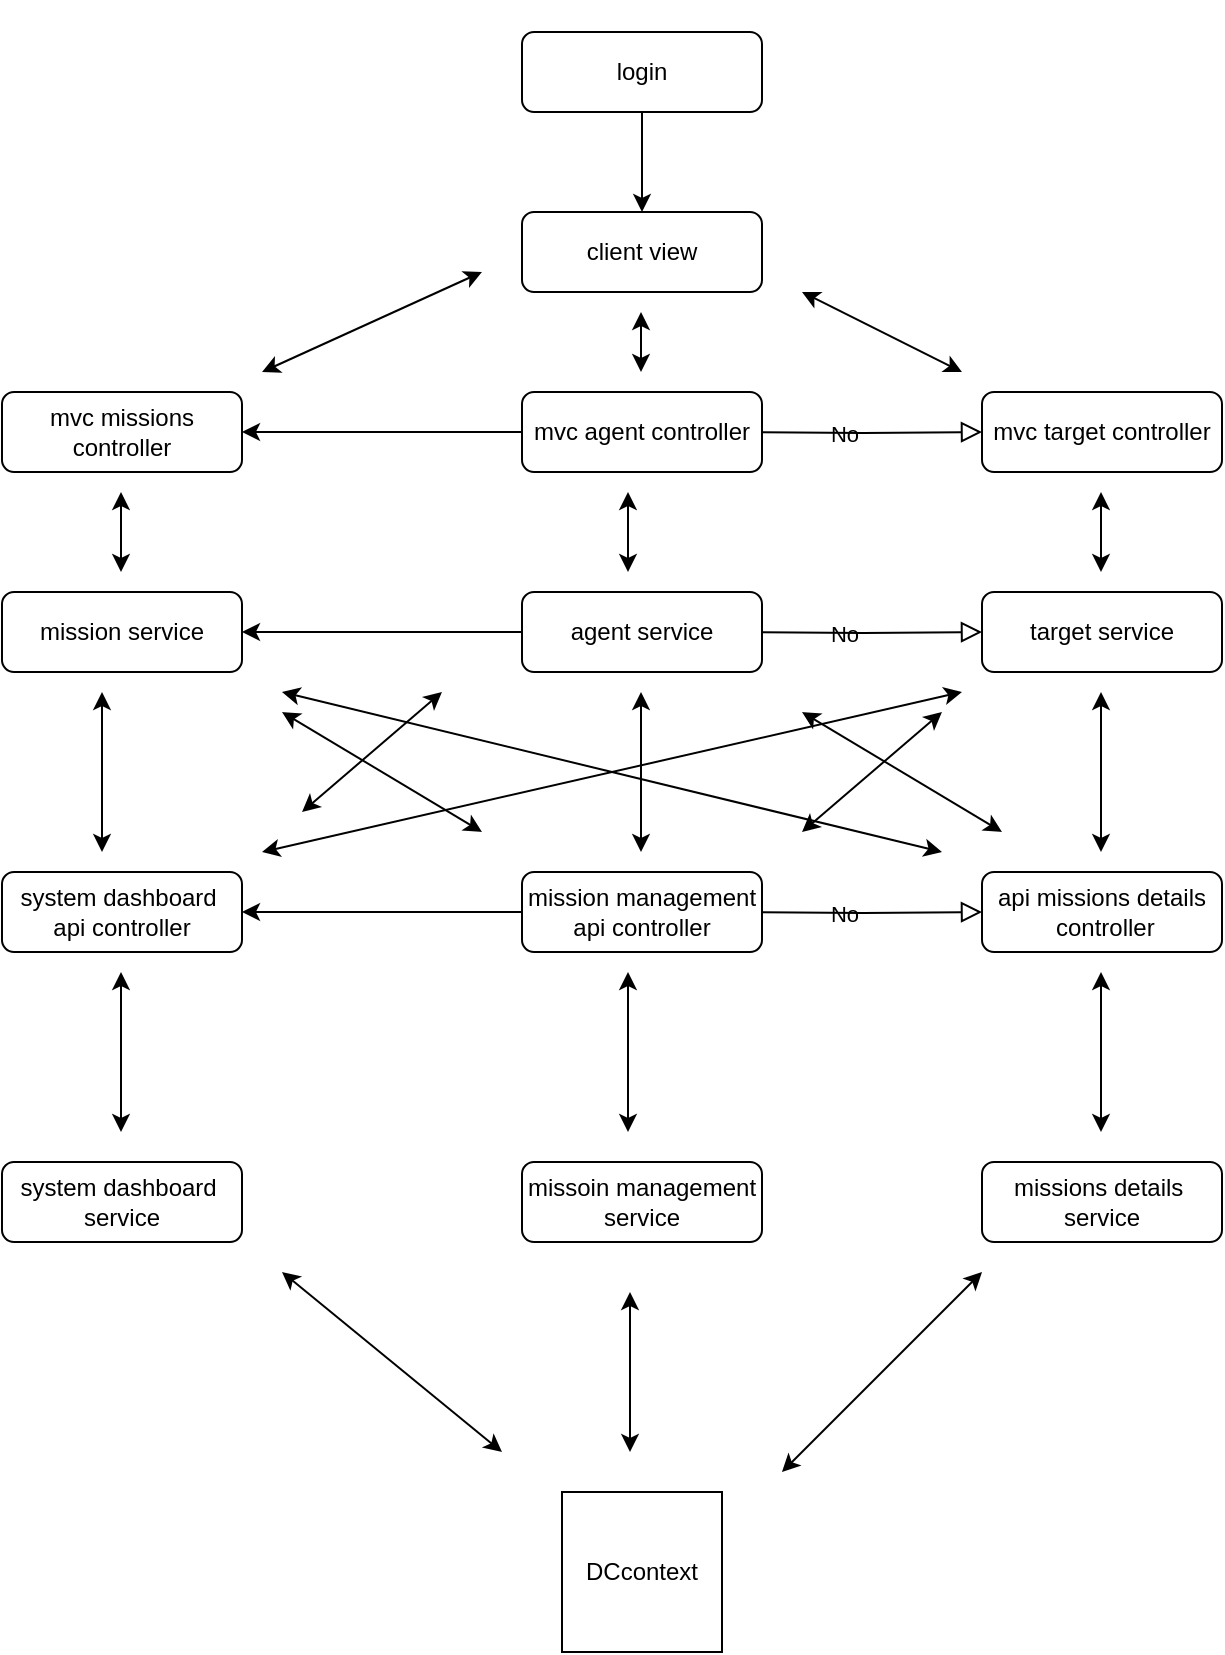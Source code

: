 <mxfile version="24.7.7">
  <diagram id="C5RBs43oDa-KdzZeNtuy" name="Page-1">
    <mxGraphModel dx="1434" dy="858" grid="1" gridSize="10" guides="1" tooltips="1" connect="1" arrows="1" fold="1" page="1" pageScale="1" pageWidth="827" pageHeight="1169" math="0" shadow="0">
      <root>
        <mxCell id="WIyWlLk6GJQsqaUBKTNV-0" />
        <mxCell id="WIyWlLk6GJQsqaUBKTNV-1" parent="WIyWlLk6GJQsqaUBKTNV-0" />
        <mxCell id="WIyWlLk6GJQsqaUBKTNV-5" value="No" style="edgeStyle=orthogonalEdgeStyle;rounded=0;html=1;jettySize=auto;orthogonalLoop=1;fontSize=11;endArrow=block;endFill=0;endSize=8;strokeWidth=1;shadow=0;labelBackgroundColor=none;" parent="WIyWlLk6GJQsqaUBKTNV-1" target="WIyWlLk6GJQsqaUBKTNV-7" edge="1">
          <mxGeometry y="10" relative="1" as="geometry">
            <mxPoint as="offset" />
            <mxPoint x="470" y="220" as="sourcePoint" />
          </mxGeometry>
        </mxCell>
        <mxCell id="WIyWlLk6GJQsqaUBKTNV-7" value="mvc target controller" style="rounded=1;whiteSpace=wrap;html=1;fontSize=12;glass=0;strokeWidth=1;shadow=0;" parent="WIyWlLk6GJQsqaUBKTNV-1" vertex="1">
          <mxGeometry x="590" y="200" width="120" height="40" as="geometry" />
        </mxCell>
        <mxCell id="Z8qR44PChPOOVFSy_fea-3" style="edgeStyle=orthogonalEdgeStyle;rounded=0;orthogonalLoop=1;jettySize=auto;html=1;" parent="WIyWlLk6GJQsqaUBKTNV-1" source="Z8qR44PChPOOVFSy_fea-0" edge="1">
          <mxGeometry relative="1" as="geometry">
            <mxPoint x="220" y="220" as="targetPoint" />
          </mxGeometry>
        </mxCell>
        <mxCell id="Z8qR44PChPOOVFSy_fea-0" value="mvc agent controller" style="rounded=1;whiteSpace=wrap;html=1;fontSize=12;glass=0;strokeWidth=1;shadow=0;" parent="WIyWlLk6GJQsqaUBKTNV-1" vertex="1">
          <mxGeometry x="360" y="200" width="120" height="40" as="geometry" />
        </mxCell>
        <mxCell id="Z8qR44PChPOOVFSy_fea-1" value="mvc missions controller" style="rounded=1;whiteSpace=wrap;html=1;fontSize=12;glass=0;strokeWidth=1;shadow=0;" parent="WIyWlLk6GJQsqaUBKTNV-1" vertex="1">
          <mxGeometry x="100" y="200" width="120" height="40" as="geometry" />
        </mxCell>
        <mxCell id="Z8qR44PChPOOVFSy_fea-10" value="No" style="edgeStyle=orthogonalEdgeStyle;rounded=0;html=1;jettySize=auto;orthogonalLoop=1;fontSize=11;endArrow=block;endFill=0;endSize=8;strokeWidth=1;shadow=0;labelBackgroundColor=none;" parent="WIyWlLk6GJQsqaUBKTNV-1" target="Z8qR44PChPOOVFSy_fea-11" edge="1">
          <mxGeometry y="10" relative="1" as="geometry">
            <mxPoint as="offset" />
            <mxPoint x="470" y="320" as="sourcePoint" />
          </mxGeometry>
        </mxCell>
        <mxCell id="Z8qR44PChPOOVFSy_fea-11" value="target service" style="rounded=1;whiteSpace=wrap;html=1;fontSize=12;glass=0;strokeWidth=1;shadow=0;" parent="WIyWlLk6GJQsqaUBKTNV-1" vertex="1">
          <mxGeometry x="590" y="300" width="120" height="40" as="geometry" />
        </mxCell>
        <mxCell id="Z8qR44PChPOOVFSy_fea-12" style="edgeStyle=orthogonalEdgeStyle;rounded=0;orthogonalLoop=1;jettySize=auto;html=1;" parent="WIyWlLk6GJQsqaUBKTNV-1" source="Z8qR44PChPOOVFSy_fea-13" edge="1">
          <mxGeometry relative="1" as="geometry">
            <mxPoint x="220" y="320" as="targetPoint" />
          </mxGeometry>
        </mxCell>
        <mxCell id="Z8qR44PChPOOVFSy_fea-13" value="agent service" style="rounded=1;whiteSpace=wrap;html=1;fontSize=12;glass=0;strokeWidth=1;shadow=0;" parent="WIyWlLk6GJQsqaUBKTNV-1" vertex="1">
          <mxGeometry x="360" y="300" width="120" height="40" as="geometry" />
        </mxCell>
        <mxCell id="Z8qR44PChPOOVFSy_fea-14" value="mission service" style="rounded=1;whiteSpace=wrap;html=1;fontSize=12;glass=0;strokeWidth=1;shadow=0;" parent="WIyWlLk6GJQsqaUBKTNV-1" vertex="1">
          <mxGeometry x="100" y="300" width="120" height="40" as="geometry" />
        </mxCell>
        <mxCell id="Z8qR44PChPOOVFSy_fea-21" value="No" style="edgeStyle=orthogonalEdgeStyle;rounded=0;html=1;jettySize=auto;orthogonalLoop=1;fontSize=11;endArrow=block;endFill=0;endSize=8;strokeWidth=1;shadow=0;labelBackgroundColor=none;" parent="WIyWlLk6GJQsqaUBKTNV-1" target="Z8qR44PChPOOVFSy_fea-22" edge="1">
          <mxGeometry y="10" relative="1" as="geometry">
            <mxPoint as="offset" />
            <mxPoint x="470" y="460" as="sourcePoint" />
          </mxGeometry>
        </mxCell>
        <mxCell id="Z8qR44PChPOOVFSy_fea-22" value="api missions details&lt;div&gt;&amp;nbsp;controller&lt;/div&gt;" style="rounded=1;whiteSpace=wrap;html=1;fontSize=12;glass=0;strokeWidth=1;shadow=0;" parent="WIyWlLk6GJQsqaUBKTNV-1" vertex="1">
          <mxGeometry x="590" y="440" width="120" height="40" as="geometry" />
        </mxCell>
        <mxCell id="Z8qR44PChPOOVFSy_fea-23" style="edgeStyle=orthogonalEdgeStyle;rounded=0;orthogonalLoop=1;jettySize=auto;html=1;" parent="WIyWlLk6GJQsqaUBKTNV-1" source="Z8qR44PChPOOVFSy_fea-24" edge="1">
          <mxGeometry relative="1" as="geometry">
            <mxPoint x="220" y="460" as="targetPoint" />
          </mxGeometry>
        </mxCell>
        <mxCell id="Z8qR44PChPOOVFSy_fea-24" value="mission management api controller" style="rounded=1;whiteSpace=wrap;html=1;fontSize=12;glass=0;strokeWidth=1;shadow=0;" parent="WIyWlLk6GJQsqaUBKTNV-1" vertex="1">
          <mxGeometry x="360" y="440" width="120" height="40" as="geometry" />
        </mxCell>
        <mxCell id="Z8qR44PChPOOVFSy_fea-25" value="system dashboard&amp;nbsp;&lt;div&gt;api controller&lt;/div&gt;" style="rounded=1;whiteSpace=wrap;html=1;fontSize=12;glass=0;strokeWidth=1;shadow=0;" parent="WIyWlLk6GJQsqaUBKTNV-1" vertex="1">
          <mxGeometry x="100" y="440" width="120" height="40" as="geometry" />
        </mxCell>
        <mxCell id="Z8qR44PChPOOVFSy_fea-28" value="" style="endArrow=classic;startArrow=classic;html=1;rounded=0;entryX=0.5;entryY=1;entryDx=0;entryDy=0;" parent="WIyWlLk6GJQsqaUBKTNV-1" edge="1">
          <mxGeometry width="50" height="50" relative="1" as="geometry">
            <mxPoint x="419.5" y="430" as="sourcePoint" />
            <mxPoint x="419.5" y="350" as="targetPoint" />
          </mxGeometry>
        </mxCell>
        <mxCell id="Z8qR44PChPOOVFSy_fea-30" value="" style="endArrow=classic;startArrow=classic;html=1;rounded=0;entryX=0.5;entryY=1;entryDx=0;entryDy=0;" parent="WIyWlLk6GJQsqaUBKTNV-1" edge="1">
          <mxGeometry width="50" height="50" relative="1" as="geometry">
            <mxPoint x="649.5" y="430" as="sourcePoint" />
            <mxPoint x="649.5" y="350" as="targetPoint" />
          </mxGeometry>
        </mxCell>
        <mxCell id="Z8qR44PChPOOVFSy_fea-33" value="" style="endArrow=classic;startArrow=classic;html=1;rounded=0;entryX=0.5;entryY=1;entryDx=0;entryDy=0;" parent="WIyWlLk6GJQsqaUBKTNV-1" edge="1">
          <mxGeometry width="50" height="50" relative="1" as="geometry">
            <mxPoint x="150" y="430" as="sourcePoint" />
            <mxPoint x="150" y="350" as="targetPoint" />
          </mxGeometry>
        </mxCell>
        <mxCell id="Z8qR44PChPOOVFSy_fea-42" value="" style="endArrow=classic;startArrow=classic;html=1;rounded=0;" parent="WIyWlLk6GJQsqaUBKTNV-1" edge="1">
          <mxGeometry width="50" height="50" relative="1" as="geometry">
            <mxPoint x="649.5" y="290" as="sourcePoint" />
            <mxPoint x="649.5" y="250" as="targetPoint" />
          </mxGeometry>
        </mxCell>
        <mxCell id="Z8qR44PChPOOVFSy_fea-43" value="" style="endArrow=classic;startArrow=classic;html=1;rounded=0;" parent="WIyWlLk6GJQsqaUBKTNV-1" edge="1">
          <mxGeometry width="50" height="50" relative="1" as="geometry">
            <mxPoint x="159.5" y="290" as="sourcePoint" />
            <mxPoint x="159.5" y="250" as="targetPoint" />
          </mxGeometry>
        </mxCell>
        <mxCell id="Z8qR44PChPOOVFSy_fea-44" value="system dashboard&amp;nbsp;&lt;div&gt;service&lt;/div&gt;" style="rounded=1;whiteSpace=wrap;html=1;fontSize=12;glass=0;strokeWidth=1;shadow=0;" parent="WIyWlLk6GJQsqaUBKTNV-1" vertex="1">
          <mxGeometry x="100" y="585" width="120" height="40" as="geometry" />
        </mxCell>
        <mxCell id="Z8qR44PChPOOVFSy_fea-45" value="missoin management service" style="rounded=1;whiteSpace=wrap;html=1;fontSize=12;glass=0;strokeWidth=1;shadow=0;" parent="WIyWlLk6GJQsqaUBKTNV-1" vertex="1">
          <mxGeometry x="360" y="585" width="120" height="40" as="geometry" />
        </mxCell>
        <mxCell id="Z8qR44PChPOOVFSy_fea-46" value="missions details&amp;nbsp;&lt;div&gt;service&lt;/div&gt;" style="rounded=1;whiteSpace=wrap;html=1;fontSize=12;glass=0;strokeWidth=1;shadow=0;" parent="WIyWlLk6GJQsqaUBKTNV-1" vertex="1">
          <mxGeometry x="590" y="585" width="120" height="40" as="geometry" />
        </mxCell>
        <mxCell id="Z8qR44PChPOOVFSy_fea-47" value="DCcontext" style="whiteSpace=wrap;html=1;aspect=fixed;" parent="WIyWlLk6GJQsqaUBKTNV-1" vertex="1">
          <mxGeometry x="380" y="750" width="80" height="80" as="geometry" />
        </mxCell>
        <mxCell id="Z8qR44PChPOOVFSy_fea-48" value="" style="endArrow=classic;startArrow=classic;html=1;rounded=0;entryX=0.5;entryY=1;entryDx=0;entryDy=0;" parent="WIyWlLk6GJQsqaUBKTNV-1" edge="1">
          <mxGeometry width="50" height="50" relative="1" as="geometry">
            <mxPoint x="159.5" y="570" as="sourcePoint" />
            <mxPoint x="159.5" y="490" as="targetPoint" />
          </mxGeometry>
        </mxCell>
        <mxCell id="Z8qR44PChPOOVFSy_fea-49" value="" style="endArrow=classic;startArrow=classic;html=1;rounded=0;entryX=0.5;entryY=1;entryDx=0;entryDy=0;" parent="WIyWlLk6GJQsqaUBKTNV-1" edge="1">
          <mxGeometry width="50" height="50" relative="1" as="geometry">
            <mxPoint x="413" y="570" as="sourcePoint" />
            <mxPoint x="413" y="490" as="targetPoint" />
          </mxGeometry>
        </mxCell>
        <mxCell id="Z8qR44PChPOOVFSy_fea-50" value="" style="endArrow=classic;startArrow=classic;html=1;rounded=0;entryX=0.5;entryY=1;entryDx=0;entryDy=0;" parent="WIyWlLk6GJQsqaUBKTNV-1" edge="1">
          <mxGeometry width="50" height="50" relative="1" as="geometry">
            <mxPoint x="649.5" y="570" as="sourcePoint" />
            <mxPoint x="649.5" y="490" as="targetPoint" />
          </mxGeometry>
        </mxCell>
        <mxCell id="Z8qR44PChPOOVFSy_fea-51" value="" style="endArrow=classic;startArrow=classic;html=1;rounded=0;" parent="WIyWlLk6GJQsqaUBKTNV-1" edge="1">
          <mxGeometry width="50" height="50" relative="1" as="geometry">
            <mxPoint x="490" y="740" as="sourcePoint" />
            <mxPoint x="590" y="640" as="targetPoint" />
          </mxGeometry>
        </mxCell>
        <mxCell id="Z8qR44PChPOOVFSy_fea-52" value="" style="endArrow=classic;startArrow=classic;html=1;rounded=0;" parent="WIyWlLk6GJQsqaUBKTNV-1" edge="1">
          <mxGeometry width="50" height="50" relative="1" as="geometry">
            <mxPoint x="350" y="730" as="sourcePoint" />
            <mxPoint x="240" y="640" as="targetPoint" />
          </mxGeometry>
        </mxCell>
        <mxCell id="Z8qR44PChPOOVFSy_fea-53" value="" style="endArrow=classic;startArrow=classic;html=1;rounded=0;entryX=0.5;entryY=1;entryDx=0;entryDy=0;" parent="WIyWlLk6GJQsqaUBKTNV-1" edge="1">
          <mxGeometry width="50" height="50" relative="1" as="geometry">
            <mxPoint x="414" y="730" as="sourcePoint" />
            <mxPoint x="414" y="650" as="targetPoint" />
          </mxGeometry>
        </mxCell>
        <mxCell id="TAlGJXrRoX7MVHEbAO8e-1" value="" style="edgeStyle=orthogonalEdgeStyle;rounded=0;orthogonalLoop=1;jettySize=auto;html=1;" parent="WIyWlLk6GJQsqaUBKTNV-1" source="Z8qR44PChPOOVFSy_fea-54" target="TAlGJXrRoX7MVHEbAO8e-0" edge="1">
          <mxGeometry relative="1" as="geometry" />
        </mxCell>
        <mxCell id="Z8qR44PChPOOVFSy_fea-54" value="&lt;div&gt;&lt;br&gt;&lt;/div&gt;&lt;div&gt;&lt;br&gt;&lt;/div&gt;&lt;div&gt;login&lt;/div&gt;&lt;div&gt;&lt;br&gt;&lt;/div&gt;&lt;div&gt;&lt;br&gt;&lt;/div&gt;" style="rounded=1;whiteSpace=wrap;html=1;fontSize=12;glass=0;strokeWidth=1;shadow=0;" parent="WIyWlLk6GJQsqaUBKTNV-1" vertex="1">
          <mxGeometry x="360" y="20" width="120" height="40" as="geometry" />
        </mxCell>
        <mxCell id="Z8qR44PChPOOVFSy_fea-58" value="" style="endArrow=classic;startArrow=classic;html=1;rounded=0;" parent="WIyWlLk6GJQsqaUBKTNV-1" edge="1">
          <mxGeometry width="50" height="50" relative="1" as="geometry">
            <mxPoint x="413" y="290" as="sourcePoint" />
            <mxPoint x="413" y="250" as="targetPoint" />
          </mxGeometry>
        </mxCell>
        <mxCell id="TAlGJXrRoX7MVHEbAO8e-0" value="client view" style="rounded=1;whiteSpace=wrap;html=1;fontSize=12;glass=0;strokeWidth=1;shadow=0;" parent="WIyWlLk6GJQsqaUBKTNV-1" vertex="1">
          <mxGeometry x="360" y="110" width="120" height="40" as="geometry" />
        </mxCell>
        <mxCell id="TAlGJXrRoX7MVHEbAO8e-3" value="" style="endArrow=classic;startArrow=classic;html=1;rounded=0;" parent="WIyWlLk6GJQsqaUBKTNV-1" edge="1">
          <mxGeometry width="50" height="50" relative="1" as="geometry">
            <mxPoint x="419.5" y="190" as="sourcePoint" />
            <mxPoint x="419.5" y="160" as="targetPoint" />
          </mxGeometry>
        </mxCell>
        <mxCell id="TAlGJXrRoX7MVHEbAO8e-4" value="" style="endArrow=classic;startArrow=classic;html=1;rounded=0;" parent="WIyWlLk6GJQsqaUBKTNV-1" edge="1">
          <mxGeometry width="50" height="50" relative="1" as="geometry">
            <mxPoint x="230" y="190" as="sourcePoint" />
            <mxPoint x="340" y="140" as="targetPoint" />
          </mxGeometry>
        </mxCell>
        <mxCell id="TAlGJXrRoX7MVHEbAO8e-5" value="" style="endArrow=classic;startArrow=classic;html=1;rounded=0;" parent="WIyWlLk6GJQsqaUBKTNV-1" edge="1">
          <mxGeometry width="50" height="50" relative="1" as="geometry">
            <mxPoint x="500" y="150" as="sourcePoint" />
            <mxPoint x="580" y="190" as="targetPoint" />
          </mxGeometry>
        </mxCell>
        <mxCell id="Rg3LnXwc8uqIJBZxZQBi-0" value="" style="endArrow=classic;startArrow=classic;html=1;rounded=0;" edge="1" parent="WIyWlLk6GJQsqaUBKTNV-1">
          <mxGeometry width="50" height="50" relative="1" as="geometry">
            <mxPoint x="500" y="420" as="sourcePoint" />
            <mxPoint x="570" y="360" as="targetPoint" />
          </mxGeometry>
        </mxCell>
        <mxCell id="Rg3LnXwc8uqIJBZxZQBi-2" value="" style="endArrow=classic;startArrow=classic;html=1;rounded=0;" edge="1" parent="WIyWlLk6GJQsqaUBKTNV-1">
          <mxGeometry width="50" height="50" relative="1" as="geometry">
            <mxPoint x="340" y="420" as="sourcePoint" />
            <mxPoint x="240" y="360" as="targetPoint" />
          </mxGeometry>
        </mxCell>
        <mxCell id="Rg3LnXwc8uqIJBZxZQBi-3" value="" style="endArrow=classic;startArrow=classic;html=1;rounded=0;" edge="1" parent="WIyWlLk6GJQsqaUBKTNV-1">
          <mxGeometry width="50" height="50" relative="1" as="geometry">
            <mxPoint x="250" y="410" as="sourcePoint" />
            <mxPoint x="320" y="350" as="targetPoint" />
          </mxGeometry>
        </mxCell>
        <mxCell id="Rg3LnXwc8uqIJBZxZQBi-4" value="" style="endArrow=classic;startArrow=classic;html=1;rounded=0;" edge="1" parent="WIyWlLk6GJQsqaUBKTNV-1">
          <mxGeometry width="50" height="50" relative="1" as="geometry">
            <mxPoint x="600" y="420" as="sourcePoint" />
            <mxPoint x="500" y="360" as="targetPoint" />
          </mxGeometry>
        </mxCell>
        <mxCell id="Rg3LnXwc8uqIJBZxZQBi-5" value="" style="endArrow=classic;startArrow=classic;html=1;rounded=0;" edge="1" parent="WIyWlLk6GJQsqaUBKTNV-1">
          <mxGeometry width="50" height="50" relative="1" as="geometry">
            <mxPoint x="570" y="430" as="sourcePoint" />
            <mxPoint x="240" y="350" as="targetPoint" />
          </mxGeometry>
        </mxCell>
        <mxCell id="Rg3LnXwc8uqIJBZxZQBi-6" value="" style="endArrow=classic;startArrow=classic;html=1;rounded=0;" edge="1" parent="WIyWlLk6GJQsqaUBKTNV-1">
          <mxGeometry width="50" height="50" relative="1" as="geometry">
            <mxPoint x="230" y="430" as="sourcePoint" />
            <mxPoint x="580" y="350" as="targetPoint" />
          </mxGeometry>
        </mxCell>
      </root>
    </mxGraphModel>
  </diagram>
</mxfile>
